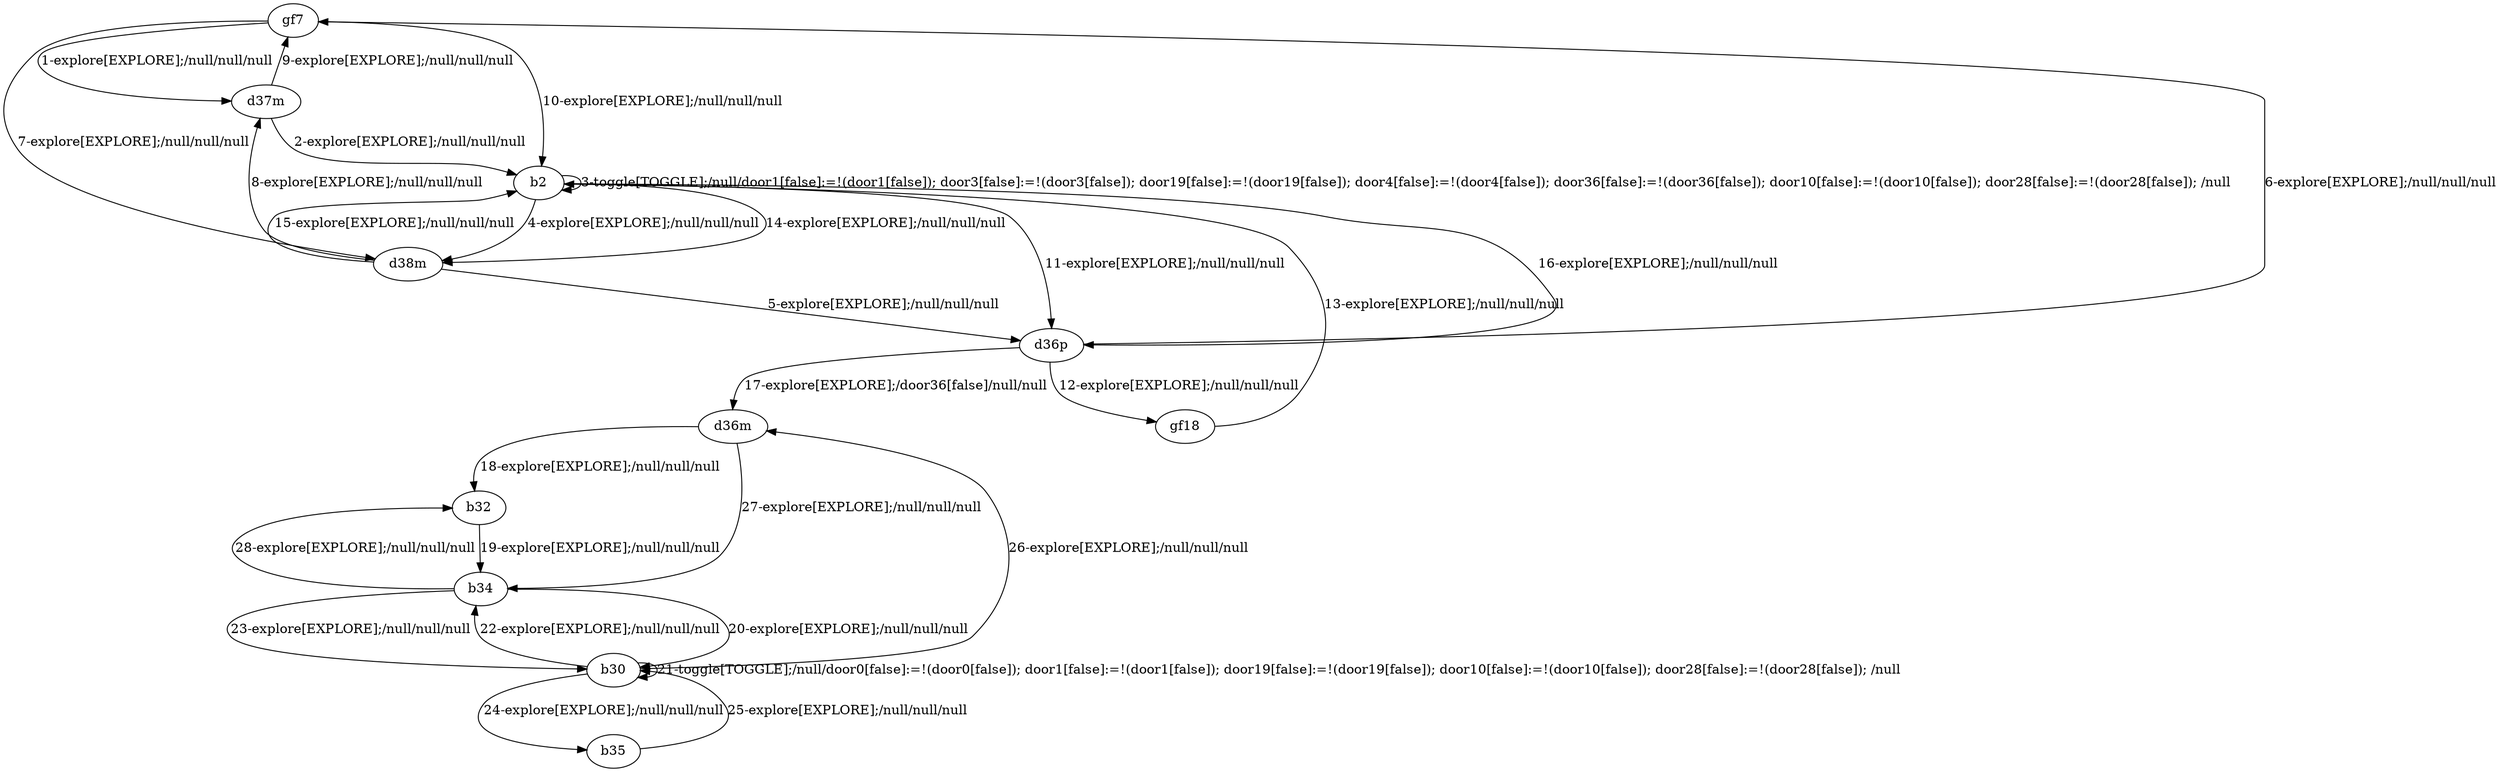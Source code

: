 # Total number of goals covered by this test: 8
# d36m --> b34
# b34 --> b30
# b30 --> b35
# b30 --> b34
# b35 --> b30
# b30 --> b30
# b32 --> b34
# b30 --> d36m

digraph g {
"gf7" -> "d37m" [label = "1-explore[EXPLORE];/null/null/null"];
"d37m" -> "b2" [label = "2-explore[EXPLORE];/null/null/null"];
"b2" -> "b2" [label = "3-toggle[TOGGLE];/null/door1[false]:=!(door1[false]); door3[false]:=!(door3[false]); door19[false]:=!(door19[false]); door4[false]:=!(door4[false]); door36[false]:=!(door36[false]); door10[false]:=!(door10[false]); door28[false]:=!(door28[false]); /null"];
"b2" -> "d38m" [label = "4-explore[EXPLORE];/null/null/null"];
"d38m" -> "d36p" [label = "5-explore[EXPLORE];/null/null/null"];
"d36p" -> "gf7" [label = "6-explore[EXPLORE];/null/null/null"];
"gf7" -> "d38m" [label = "7-explore[EXPLORE];/null/null/null"];
"d38m" -> "d37m" [label = "8-explore[EXPLORE];/null/null/null"];
"d37m" -> "gf7" [label = "9-explore[EXPLORE];/null/null/null"];
"gf7" -> "b2" [label = "10-explore[EXPLORE];/null/null/null"];
"b2" -> "d36p" [label = "11-explore[EXPLORE];/null/null/null"];
"d36p" -> "gf18" [label = "12-explore[EXPLORE];/null/null/null"];
"gf18" -> "b2" [label = "13-explore[EXPLORE];/null/null/null"];
"b2" -> "d38m" [label = "14-explore[EXPLORE];/null/null/null"];
"d38m" -> "b2" [label = "15-explore[EXPLORE];/null/null/null"];
"b2" -> "d36p" [label = "16-explore[EXPLORE];/null/null/null"];
"d36p" -> "d36m" [label = "17-explore[EXPLORE];/door36[false]/null/null"];
"d36m" -> "b32" [label = "18-explore[EXPLORE];/null/null/null"];
"b32" -> "b34" [label = "19-explore[EXPLORE];/null/null/null"];
"b34" -> "b30" [label = "20-explore[EXPLORE];/null/null/null"];
"b30" -> "b30" [label = "21-toggle[TOGGLE];/null/door0[false]:=!(door0[false]); door1[false]:=!(door1[false]); door19[false]:=!(door19[false]); door10[false]:=!(door10[false]); door28[false]:=!(door28[false]); /null"];
"b30" -> "b34" [label = "22-explore[EXPLORE];/null/null/null"];
"b34" -> "b30" [label = "23-explore[EXPLORE];/null/null/null"];
"b30" -> "b35" [label = "24-explore[EXPLORE];/null/null/null"];
"b35" -> "b30" [label = "25-explore[EXPLORE];/null/null/null"];
"b30" -> "d36m" [label = "26-explore[EXPLORE];/null/null/null"];
"d36m" -> "b34" [label = "27-explore[EXPLORE];/null/null/null"];
"b34" -> "b32" [label = "28-explore[EXPLORE];/null/null/null"];
}